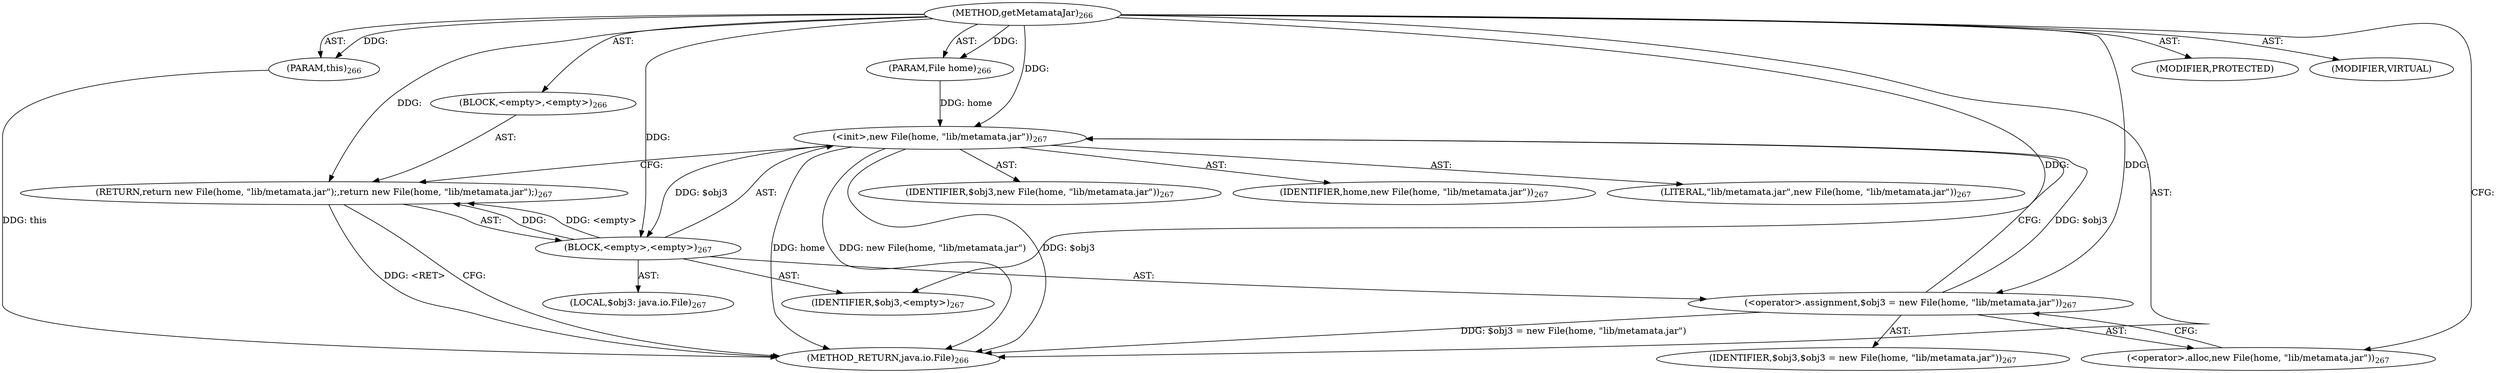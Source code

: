 digraph "getMetamataJar" {  
"111669149710" [label = <(METHOD,getMetamataJar)<SUB>266</SUB>> ]
"115964117015" [label = <(PARAM,this)<SUB>266</SUB>> ]
"115964117016" [label = <(PARAM,File home)<SUB>266</SUB>> ]
"25769803801" [label = <(BLOCK,&lt;empty&gt;,&lt;empty&gt;)<SUB>266</SUB>> ]
"146028888067" [label = <(RETURN,return new File(home, &quot;lib/metamata.jar&quot;);,return new File(home, &quot;lib/metamata.jar&quot;);)<SUB>267</SUB>> ]
"25769803802" [label = <(BLOCK,&lt;empty&gt;,&lt;empty&gt;)<SUB>267</SUB>> ]
"94489280522" [label = <(LOCAL,$obj3: java.io.File)<SUB>267</SUB>> ]
"30064771217" [label = <(&lt;operator&gt;.assignment,$obj3 = new File(home, &quot;lib/metamata.jar&quot;))<SUB>267</SUB>> ]
"68719476838" [label = <(IDENTIFIER,$obj3,$obj3 = new File(home, &quot;lib/metamata.jar&quot;))<SUB>267</SUB>> ]
"30064771218" [label = <(&lt;operator&gt;.alloc,new File(home, &quot;lib/metamata.jar&quot;))<SUB>267</SUB>> ]
"30064771219" [label = <(&lt;init&gt;,new File(home, &quot;lib/metamata.jar&quot;))<SUB>267</SUB>> ]
"68719476839" [label = <(IDENTIFIER,$obj3,new File(home, &quot;lib/metamata.jar&quot;))<SUB>267</SUB>> ]
"68719476840" [label = <(IDENTIFIER,home,new File(home, &quot;lib/metamata.jar&quot;))<SUB>267</SUB>> ]
"90194313237" [label = <(LITERAL,&quot;lib/metamata.jar&quot;,new File(home, &quot;lib/metamata.jar&quot;))<SUB>267</SUB>> ]
"68719476841" [label = <(IDENTIFIER,$obj3,&lt;empty&gt;)<SUB>267</SUB>> ]
"133143986212" [label = <(MODIFIER,PROTECTED)> ]
"133143986213" [label = <(MODIFIER,VIRTUAL)> ]
"128849018894" [label = <(METHOD_RETURN,java.io.File)<SUB>266</SUB>> ]
  "111669149710" -> "115964117015"  [ label = "AST: "] 
  "111669149710" -> "115964117016"  [ label = "AST: "] 
  "111669149710" -> "25769803801"  [ label = "AST: "] 
  "111669149710" -> "133143986212"  [ label = "AST: "] 
  "111669149710" -> "133143986213"  [ label = "AST: "] 
  "111669149710" -> "128849018894"  [ label = "AST: "] 
  "25769803801" -> "146028888067"  [ label = "AST: "] 
  "146028888067" -> "25769803802"  [ label = "AST: "] 
  "25769803802" -> "94489280522"  [ label = "AST: "] 
  "25769803802" -> "30064771217"  [ label = "AST: "] 
  "25769803802" -> "30064771219"  [ label = "AST: "] 
  "25769803802" -> "68719476841"  [ label = "AST: "] 
  "30064771217" -> "68719476838"  [ label = "AST: "] 
  "30064771217" -> "30064771218"  [ label = "AST: "] 
  "30064771219" -> "68719476839"  [ label = "AST: "] 
  "30064771219" -> "68719476840"  [ label = "AST: "] 
  "30064771219" -> "90194313237"  [ label = "AST: "] 
  "146028888067" -> "128849018894"  [ label = "CFG: "] 
  "30064771217" -> "30064771219"  [ label = "CFG: "] 
  "30064771219" -> "146028888067"  [ label = "CFG: "] 
  "30064771218" -> "30064771217"  [ label = "CFG: "] 
  "111669149710" -> "30064771218"  [ label = "CFG: "] 
  "146028888067" -> "128849018894"  [ label = "DDG: &lt;RET&gt;"] 
  "115964117015" -> "128849018894"  [ label = "DDG: this"] 
  "30064771217" -> "128849018894"  [ label = "DDG: $obj3 = new File(home, &quot;lib/metamata.jar&quot;)"] 
  "30064771219" -> "128849018894"  [ label = "DDG: $obj3"] 
  "30064771219" -> "128849018894"  [ label = "DDG: home"] 
  "30064771219" -> "128849018894"  [ label = "DDG: new File(home, &quot;lib/metamata.jar&quot;)"] 
  "111669149710" -> "115964117015"  [ label = "DDG: "] 
  "111669149710" -> "115964117016"  [ label = "DDG: "] 
  "25769803802" -> "146028888067"  [ label = "DDG: "] 
  "25769803802" -> "146028888067"  [ label = "DDG: &lt;empty&gt;"] 
  "111669149710" -> "146028888067"  [ label = "DDG: "] 
  "30064771219" -> "25769803802"  [ label = "DDG: $obj3"] 
  "111669149710" -> "25769803802"  [ label = "DDG: "] 
  "111669149710" -> "30064771217"  [ label = "DDG: "] 
  "111669149710" -> "68719476841"  [ label = "DDG: "] 
  "30064771217" -> "30064771219"  [ label = "DDG: $obj3"] 
  "111669149710" -> "30064771219"  [ label = "DDG: "] 
  "115964117016" -> "30064771219"  [ label = "DDG: home"] 
}
